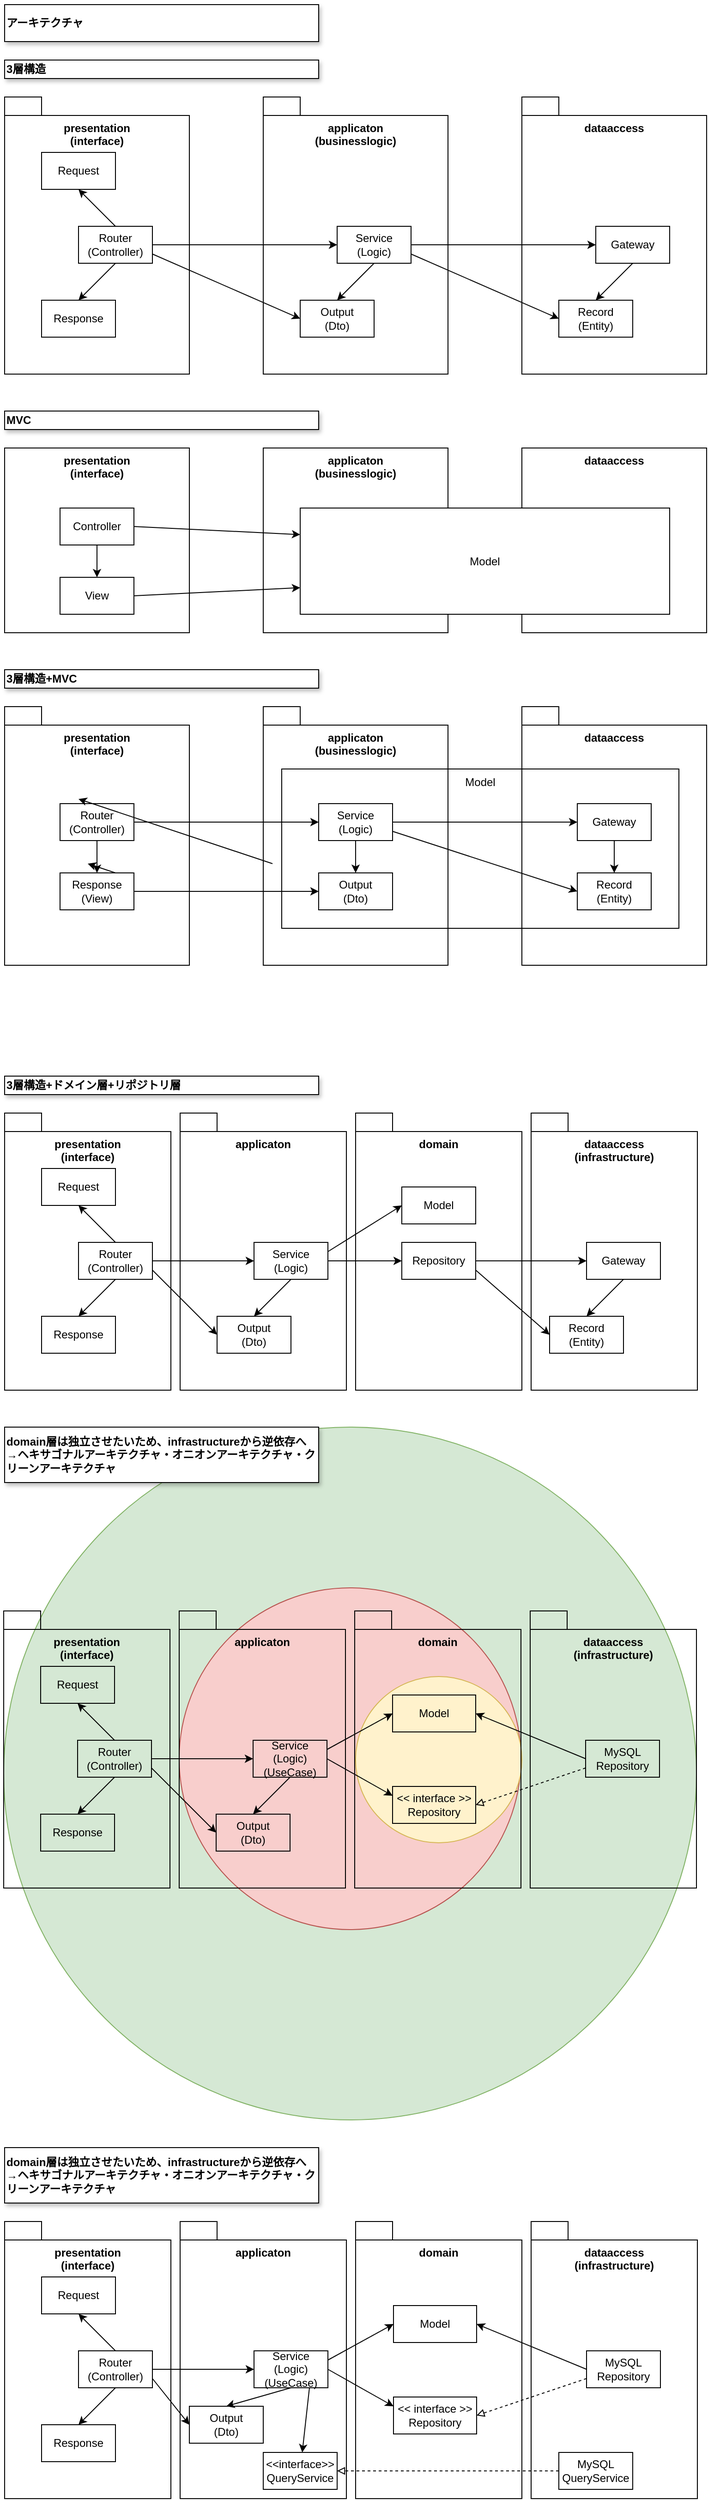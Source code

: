 <mxfile>
    <diagram id="E_QgQkRV4FquugX7nkDo" name="ページ1">
        <mxGraphModel dx="1175" dy="560" grid="1" gridSize="10" guides="1" tooltips="1" connect="1" arrows="1" fold="1" page="1" pageScale="1" pageWidth="827" pageHeight="1169" math="0" shadow="0">
            <root>
                <mxCell id="0"/>
                <mxCell id="1" parent="0"/>
                <mxCell id="136" value="" style="ellipse;whiteSpace=wrap;html=1;aspect=fixed;fillColor=#d5e8d4;strokeColor=#82b366;" parent="1" vertex="1">
                    <mxGeometry x="39" y="1580" width="750" height="750" as="geometry"/>
                </mxCell>
                <mxCell id="135" value="" style="ellipse;whiteSpace=wrap;html=1;aspect=fixed;fillColor=#f8cecc;strokeColor=#b85450;" parent="1" vertex="1">
                    <mxGeometry x="229" y="1754" width="370" height="370" as="geometry"/>
                </mxCell>
                <mxCell id="134" value="" style="ellipse;whiteSpace=wrap;html=1;aspect=fixed;fillColor=#fff2cc;strokeColor=#d6b656;" parent="1" vertex="1">
                    <mxGeometry x="420" y="1850" width="180" height="180" as="geometry"/>
                </mxCell>
                <mxCell id="97" value="domain" style="rounded=0;whiteSpace=wrap;html=1;fillColor=none;verticalAlign=top;fontStyle=1" parent="1" vertex="1">
                    <mxGeometry x="420" y="1260" width="180" height="280" as="geometry"/>
                </mxCell>
                <mxCell id="73" value="&lt;span style=&quot;font-weight: normal;&quot;&gt;Model&lt;br&gt;&lt;/span&gt;" style="rounded=0;whiteSpace=wrap;html=1;fillColor=default;verticalAlign=top;fontStyle=1" parent="1" vertex="1">
                    <mxGeometry x="340" y="867.5" width="430" height="172.5" as="geometry"/>
                </mxCell>
                <mxCell id="2" value="presentation&lt;br&gt;(interface)" style="rounded=0;whiteSpace=wrap;html=1;fillColor=none;verticalAlign=top;fontStyle=1" parent="1" vertex="1">
                    <mxGeometry x="40" y="160" width="200" height="280" as="geometry"/>
                </mxCell>
                <mxCell id="3" value="アーキテクチャ" style="rounded=0;whiteSpace=wrap;html=1;align=left;shadow=1;glass=0;fontStyle=1" parent="1" vertex="1">
                    <mxGeometry x="40" y="40" width="340" height="40" as="geometry"/>
                </mxCell>
                <mxCell id="4" value="" style="rounded=0;whiteSpace=wrap;html=1;fillColor=none;" parent="1" vertex="1">
                    <mxGeometry x="40" y="140" width="40" height="20" as="geometry"/>
                </mxCell>
                <mxCell id="5" value="applicaton&lt;br&gt;(businesslogic)" style="rounded=0;whiteSpace=wrap;html=1;fillColor=none;verticalAlign=top;fontStyle=1" parent="1" vertex="1">
                    <mxGeometry x="320" y="160" width="200" height="280" as="geometry"/>
                </mxCell>
                <mxCell id="6" value="" style="rounded=0;whiteSpace=wrap;html=1;fillColor=none;" parent="1" vertex="1">
                    <mxGeometry x="320" y="140" width="40" height="20" as="geometry"/>
                </mxCell>
                <mxCell id="7" value="dataaccess" style="rounded=0;whiteSpace=wrap;html=1;fillColor=none;verticalAlign=top;fontStyle=1" parent="1" vertex="1">
                    <mxGeometry x="600" y="160" width="200" height="280" as="geometry"/>
                </mxCell>
                <mxCell id="8" value="" style="rounded=0;whiteSpace=wrap;html=1;fillColor=none;" parent="1" vertex="1">
                    <mxGeometry x="600" y="140" width="40" height="20" as="geometry"/>
                </mxCell>
                <mxCell id="9" value="&lt;span style=&quot;font-weight: normal;&quot;&gt;Request&lt;/span&gt;" style="rounded=0;whiteSpace=wrap;html=1;fillColor=none;verticalAlign=middle;fontStyle=1" parent="1" vertex="1">
                    <mxGeometry x="80" y="200" width="80" height="40" as="geometry"/>
                </mxCell>
                <mxCell id="10" value="&lt;span style=&quot;font-weight: normal;&quot;&gt;Router&lt;br&gt;(Controller)&lt;br&gt;&lt;/span&gt;" style="rounded=0;whiteSpace=wrap;html=1;fillColor=none;verticalAlign=middle;fontStyle=1" parent="1" vertex="1">
                    <mxGeometry x="120" y="280" width="80" height="40" as="geometry"/>
                </mxCell>
                <mxCell id="11" value="&lt;span style=&quot;font-weight: normal;&quot;&gt;Response&lt;/span&gt;" style="rounded=0;whiteSpace=wrap;html=1;fillColor=none;verticalAlign=middle;fontStyle=1" parent="1" vertex="1">
                    <mxGeometry x="80" y="360" width="80" height="40" as="geometry"/>
                </mxCell>
                <mxCell id="12" value="&lt;span style=&quot;font-weight: normal;&quot;&gt;Service&lt;br&gt;(Logic)&lt;br&gt;&lt;/span&gt;" style="rounded=0;whiteSpace=wrap;html=1;fillColor=none;verticalAlign=middle;fontStyle=1" parent="1" vertex="1">
                    <mxGeometry x="400" y="280" width="80" height="40" as="geometry"/>
                </mxCell>
                <mxCell id="13" value="&lt;span style=&quot;font-weight: normal;&quot;&gt;Output&lt;br&gt;(Dto)&lt;br&gt;&lt;/span&gt;" style="rounded=0;whiteSpace=wrap;html=1;fillColor=none;verticalAlign=middle;fontStyle=1" parent="1" vertex="1">
                    <mxGeometry x="360" y="360" width="80" height="40" as="geometry"/>
                </mxCell>
                <mxCell id="14" value="" style="endArrow=classic;html=1;entryX=0.5;entryY=1;entryDx=0;entryDy=0;exitX=0.5;exitY=0;exitDx=0;exitDy=0;" parent="1" source="10" target="9" edge="1">
                    <mxGeometry width="50" height="50" relative="1" as="geometry">
                        <mxPoint x="330" y="310" as="sourcePoint"/>
                        <mxPoint x="380" y="260" as="targetPoint"/>
                    </mxGeometry>
                </mxCell>
                <mxCell id="17" value="" style="endArrow=classic;html=1;entryX=0.5;entryY=0;entryDx=0;entryDy=0;exitX=0.5;exitY=1;exitDx=0;exitDy=0;" parent="1" source="10" target="11" edge="1">
                    <mxGeometry width="50" height="50" relative="1" as="geometry">
                        <mxPoint x="170" y="350" as="sourcePoint"/>
                        <mxPoint x="130" y="310" as="targetPoint"/>
                    </mxGeometry>
                </mxCell>
                <mxCell id="18" value="" style="endArrow=classic;html=1;entryX=0;entryY=0.5;entryDx=0;entryDy=0;exitX=1;exitY=0.5;exitDx=0;exitDy=0;" parent="1" source="10" target="12" edge="1">
                    <mxGeometry width="50" height="50" relative="1" as="geometry">
                        <mxPoint x="170" y="330" as="sourcePoint"/>
                        <mxPoint x="130" y="370" as="targetPoint"/>
                    </mxGeometry>
                </mxCell>
                <mxCell id="19" value="" style="endArrow=classic;html=1;entryX=0;entryY=0.5;entryDx=0;entryDy=0;exitX=1;exitY=0.75;exitDx=0;exitDy=0;" parent="1" source="10" target="13" edge="1">
                    <mxGeometry width="50" height="50" relative="1" as="geometry">
                        <mxPoint x="210" y="310" as="sourcePoint"/>
                        <mxPoint x="410" y="310" as="targetPoint"/>
                    </mxGeometry>
                </mxCell>
                <mxCell id="20" value="" style="endArrow=classic;html=1;exitX=0.5;exitY=1;exitDx=0;exitDy=0;" parent="1" source="12" edge="1">
                    <mxGeometry width="50" height="50" relative="1" as="geometry">
                        <mxPoint x="210" y="320" as="sourcePoint"/>
                        <mxPoint x="400" y="360" as="targetPoint"/>
                    </mxGeometry>
                </mxCell>
                <mxCell id="21" value="&lt;span style=&quot;font-weight: normal;&quot;&gt;Gateway&lt;/span&gt;" style="rounded=0;whiteSpace=wrap;html=1;fillColor=none;verticalAlign=middle;fontStyle=1" parent="1" vertex="1">
                    <mxGeometry x="680" y="280" width="80" height="40" as="geometry"/>
                </mxCell>
                <mxCell id="22" value="&lt;span style=&quot;font-weight: normal;&quot;&gt;Record&lt;br&gt;(Entity)&lt;br&gt;&lt;/span&gt;" style="rounded=0;whiteSpace=wrap;html=1;fillColor=none;verticalAlign=middle;fontStyle=1" parent="1" vertex="1">
                    <mxGeometry x="640" y="360" width="80" height="40" as="geometry"/>
                </mxCell>
                <mxCell id="23" value="" style="endArrow=classic;html=1;exitX=1;exitY=0.75;exitDx=0;exitDy=0;entryX=0;entryY=0.5;entryDx=0;entryDy=0;" parent="1" source="12" target="22" edge="1">
                    <mxGeometry width="50" height="50" relative="1" as="geometry">
                        <mxPoint x="450" y="330" as="sourcePoint"/>
                        <mxPoint x="410" y="370" as="targetPoint"/>
                    </mxGeometry>
                </mxCell>
                <mxCell id="24" value="" style="endArrow=classic;html=1;entryX=0;entryY=0.5;entryDx=0;entryDy=0;" parent="1" target="21" edge="1">
                    <mxGeometry width="50" height="50" relative="1" as="geometry">
                        <mxPoint x="480" y="300" as="sourcePoint"/>
                        <mxPoint x="650" y="390" as="targetPoint"/>
                    </mxGeometry>
                </mxCell>
                <mxCell id="25" value="" style="endArrow=classic;html=1;exitX=0.5;exitY=1;exitDx=0;exitDy=0;" parent="1" source="21" edge="1">
                    <mxGeometry width="50" height="50" relative="1" as="geometry">
                        <mxPoint x="490" y="320" as="sourcePoint"/>
                        <mxPoint x="680" y="360" as="targetPoint"/>
                    </mxGeometry>
                </mxCell>
                <mxCell id="26" value="3層構造" style="rounded=0;whiteSpace=wrap;html=1;align=left;shadow=1;glass=0;fontStyle=1" parent="1" vertex="1">
                    <mxGeometry x="40" y="100" width="340" height="20" as="geometry"/>
                </mxCell>
                <mxCell id="27" value="MVC" style="rounded=0;whiteSpace=wrap;html=1;align=left;shadow=1;glass=0;fontStyle=1" parent="1" vertex="1">
                    <mxGeometry x="40" y="480" width="340" height="20" as="geometry"/>
                </mxCell>
                <mxCell id="28" value="presentation&lt;br&gt;(interface)" style="rounded=0;whiteSpace=wrap;html=1;fillColor=none;verticalAlign=top;fontStyle=1" parent="1" vertex="1">
                    <mxGeometry x="40" y="520" width="200" height="200" as="geometry"/>
                </mxCell>
                <mxCell id="29" value="applicaton&lt;br&gt;(businesslogic)" style="rounded=0;whiteSpace=wrap;html=1;fillColor=none;verticalAlign=top;fontStyle=1" parent="1" vertex="1">
                    <mxGeometry x="320" y="520" width="200" height="200" as="geometry"/>
                </mxCell>
                <mxCell id="30" value="dataaccess" style="rounded=0;whiteSpace=wrap;html=1;fillColor=none;verticalAlign=top;fontStyle=1" parent="1" vertex="1">
                    <mxGeometry x="600" y="520" width="200" height="200" as="geometry"/>
                </mxCell>
                <mxCell id="31" value="&lt;span style=&quot;font-weight: normal;&quot;&gt;Controller&lt;/span&gt;" style="rounded=0;whiteSpace=wrap;html=1;fillColor=none;verticalAlign=middle;fontStyle=1" parent="1" vertex="1">
                    <mxGeometry x="100" y="585" width="80" height="40" as="geometry"/>
                </mxCell>
                <mxCell id="32" value="&lt;span style=&quot;font-weight: normal;&quot;&gt;View&lt;br&gt;&lt;/span&gt;" style="rounded=0;whiteSpace=wrap;html=1;fillColor=none;verticalAlign=middle;fontStyle=1" parent="1" vertex="1">
                    <mxGeometry x="100" y="660" width="80" height="40" as="geometry"/>
                </mxCell>
                <mxCell id="34" value="&lt;span style=&quot;font-weight: normal;&quot;&gt;Model&lt;br&gt;&lt;/span&gt;" style="rounded=0;whiteSpace=wrap;html=1;fillColor=default;verticalAlign=middle;fontStyle=1" parent="1" vertex="1">
                    <mxGeometry x="360" y="585" width="400" height="115" as="geometry"/>
                </mxCell>
                <mxCell id="36" value="" style="endArrow=classic;html=1;exitX=0.5;exitY=1;exitDx=0;exitDy=0;" parent="1" source="31" edge="1">
                    <mxGeometry width="50" height="50" relative="1" as="geometry">
                        <mxPoint x="330" y="670" as="sourcePoint"/>
                        <mxPoint x="140" y="660" as="targetPoint"/>
                    </mxGeometry>
                </mxCell>
                <mxCell id="38" value="" style="endArrow=classic;html=1;entryX=0;entryY=0.75;entryDx=0;entryDy=0;exitX=1;exitY=0.5;exitDx=0;exitDy=0;" parent="1" source="32" target="34" edge="1">
                    <mxGeometry width="50" height="50" relative="1" as="geometry">
                        <mxPoint x="170" y="690" as="sourcePoint"/>
                        <mxPoint x="130" y="730" as="targetPoint"/>
                    </mxGeometry>
                </mxCell>
                <mxCell id="39" value="" style="endArrow=classic;html=1;entryX=0;entryY=0.25;entryDx=0;entryDy=0;exitX=1;exitY=0.5;exitDx=0;exitDy=0;" parent="1" source="31" target="34" edge="1">
                    <mxGeometry width="50" height="50" relative="1" as="geometry">
                        <mxPoint x="210" y="670" as="sourcePoint"/>
                        <mxPoint x="410" y="670" as="targetPoint"/>
                    </mxGeometry>
                </mxCell>
                <mxCell id="46" value="presentation&lt;br&gt;(interface)" style="rounded=0;whiteSpace=wrap;html=1;fillColor=none;verticalAlign=top;fontStyle=1" parent="1" vertex="1">
                    <mxGeometry x="40" y="820" width="200" height="260" as="geometry"/>
                </mxCell>
                <mxCell id="47" value="" style="rounded=0;whiteSpace=wrap;html=1;fillColor=none;" parent="1" vertex="1">
                    <mxGeometry x="40" y="800" width="40" height="20" as="geometry"/>
                </mxCell>
                <mxCell id="48" value="applicaton&lt;br&gt;(businesslogic)" style="rounded=0;whiteSpace=wrap;html=1;fillColor=none;verticalAlign=top;fontStyle=1" parent="1" vertex="1">
                    <mxGeometry x="320" y="820" width="200" height="260" as="geometry"/>
                </mxCell>
                <mxCell id="49" value="" style="rounded=0;whiteSpace=wrap;html=1;fillColor=none;" parent="1" vertex="1">
                    <mxGeometry x="320" y="800" width="40" height="20" as="geometry"/>
                </mxCell>
                <mxCell id="50" value="dataaccess" style="rounded=0;whiteSpace=wrap;html=1;fillColor=none;verticalAlign=top;fontStyle=1" parent="1" vertex="1">
                    <mxGeometry x="600" y="820" width="200" height="260" as="geometry"/>
                </mxCell>
                <mxCell id="51" value="" style="rounded=0;whiteSpace=wrap;html=1;fillColor=none;" parent="1" vertex="1">
                    <mxGeometry x="600" y="800" width="40" height="20" as="geometry"/>
                </mxCell>
                <mxCell id="55" value="&lt;span style=&quot;font-weight: normal;&quot;&gt;Service&lt;br&gt;(Logic)&lt;br&gt;&lt;/span&gt;" style="rounded=0;whiteSpace=wrap;html=1;fillColor=none;verticalAlign=middle;fontStyle=1" parent="1" vertex="1">
                    <mxGeometry x="380" y="905" width="80" height="40" as="geometry"/>
                </mxCell>
                <mxCell id="56" value="&lt;span style=&quot;font-weight: normal;&quot;&gt;Output&lt;br&gt;(Dto)&lt;br&gt;&lt;/span&gt;" style="rounded=0;whiteSpace=wrap;html=1;fillColor=none;verticalAlign=middle;fontStyle=1" parent="1" vertex="1">
                    <mxGeometry x="380" y="980" width="80" height="40" as="geometry"/>
                </mxCell>
                <mxCell id="57" value="" style="endArrow=classic;html=1;entryX=0.5;entryY=1;entryDx=0;entryDy=0;exitX=0.5;exitY=0;exitDx=0;exitDy=0;" parent="1" edge="1">
                    <mxGeometry width="50" height="50" relative="1" as="geometry">
                        <mxPoint x="330" y="970" as="sourcePoint"/>
                        <mxPoint x="120" y="900" as="targetPoint"/>
                    </mxGeometry>
                </mxCell>
                <mxCell id="58" value="" style="endArrow=classic;html=1;entryX=0.5;entryY=0;entryDx=0;entryDy=0;exitX=0.5;exitY=1;exitDx=0;exitDy=0;" parent="1" edge="1">
                    <mxGeometry width="50" height="50" relative="1" as="geometry">
                        <mxPoint x="160" y="980" as="sourcePoint"/>
                        <mxPoint x="130" y="970" as="targetPoint"/>
                    </mxGeometry>
                </mxCell>
                <mxCell id="59" value="" style="endArrow=classic;html=1;entryX=0;entryY=0.5;entryDx=0;entryDy=0;exitX=1;exitY=0.5;exitDx=0;exitDy=0;" parent="1" source="71" target="55" edge="1">
                    <mxGeometry width="50" height="50" relative="1" as="geometry">
                        <mxPoint x="200" y="960" as="sourcePoint"/>
                        <mxPoint x="130" y="1030" as="targetPoint"/>
                    </mxGeometry>
                </mxCell>
                <mxCell id="61" value="" style="endArrow=classic;html=1;exitX=0.5;exitY=1;exitDx=0;exitDy=0;" parent="1" source="55" target="56" edge="1">
                    <mxGeometry width="50" height="50" relative="1" as="geometry">
                        <mxPoint x="210" y="980" as="sourcePoint"/>
                        <mxPoint x="400" y="1020" as="targetPoint"/>
                    </mxGeometry>
                </mxCell>
                <mxCell id="60" value="" style="endArrow=classic;html=1;entryX=0;entryY=0.5;entryDx=0;entryDy=0;exitX=1;exitY=0.5;exitDx=0;exitDy=0;" parent="1" source="70" target="56" edge="1">
                    <mxGeometry width="50" height="50" relative="1" as="geometry">
                        <mxPoint x="200" y="970" as="sourcePoint"/>
                        <mxPoint x="410" y="970" as="targetPoint"/>
                    </mxGeometry>
                </mxCell>
                <mxCell id="62" value="&lt;span style=&quot;font-weight: normal;&quot;&gt;Gateway&lt;/span&gt;" style="rounded=0;whiteSpace=wrap;html=1;fillColor=none;verticalAlign=middle;fontStyle=1" parent="1" vertex="1">
                    <mxGeometry x="660" y="905" width="80" height="40" as="geometry"/>
                </mxCell>
                <mxCell id="63" value="&lt;span style=&quot;font-weight: normal;&quot;&gt;Record&lt;br&gt;(Entity)&lt;br&gt;&lt;/span&gt;" style="rounded=0;whiteSpace=wrap;html=1;fillColor=none;verticalAlign=middle;fontStyle=1" parent="1" vertex="1">
                    <mxGeometry x="660" y="980" width="80" height="40" as="geometry"/>
                </mxCell>
                <mxCell id="64" value="" style="endArrow=classic;html=1;exitX=1;exitY=0.75;exitDx=0;exitDy=0;entryX=0;entryY=0.5;entryDx=0;entryDy=0;" parent="1" source="55" target="63" edge="1">
                    <mxGeometry width="50" height="50" relative="1" as="geometry">
                        <mxPoint x="450" y="990" as="sourcePoint"/>
                        <mxPoint x="410" y="1030" as="targetPoint"/>
                    </mxGeometry>
                </mxCell>
                <mxCell id="65" value="" style="endArrow=classic;html=1;entryX=0;entryY=0.5;entryDx=0;entryDy=0;exitX=1;exitY=0.5;exitDx=0;exitDy=0;" parent="1" source="55" target="62" edge="1">
                    <mxGeometry width="50" height="50" relative="1" as="geometry">
                        <mxPoint x="480" y="960" as="sourcePoint"/>
                        <mxPoint x="650" y="1050" as="targetPoint"/>
                    </mxGeometry>
                </mxCell>
                <mxCell id="66" value="" style="endArrow=classic;html=1;exitX=0.5;exitY=1;exitDx=0;exitDy=0;entryX=0.5;entryY=0;entryDx=0;entryDy=0;" parent="1" source="62" target="63" edge="1">
                    <mxGeometry width="50" height="50" relative="1" as="geometry">
                        <mxPoint x="490" y="980" as="sourcePoint"/>
                        <mxPoint x="680" y="1020" as="targetPoint"/>
                    </mxGeometry>
                </mxCell>
                <mxCell id="67" value="3層構造+MVC" style="rounded=0;whiteSpace=wrap;html=1;align=left;shadow=1;glass=0;fontStyle=1" parent="1" vertex="1">
                    <mxGeometry x="40" y="760" width="340" height="20" as="geometry"/>
                </mxCell>
                <mxCell id="70" value="&lt;span style=&quot;font-weight: 400;&quot;&gt;Response&lt;br&gt;&lt;/span&gt;&lt;span style=&quot;font-weight: normal;&quot;&gt;(View)&lt;br&gt;&lt;/span&gt;" style="rounded=0;whiteSpace=wrap;html=1;fillColor=none;verticalAlign=middle;fontStyle=1" parent="1" vertex="1">
                    <mxGeometry x="100" y="980" width="80" height="40" as="geometry"/>
                </mxCell>
                <mxCell id="71" value="&lt;span style=&quot;font-weight: 400;&quot;&gt;Router&lt;/span&gt;&lt;br style=&quot;border-color: var(--border-color); font-weight: 400;&quot;&gt;&lt;span style=&quot;font-weight: 400;&quot;&gt;(Controller)&lt;/span&gt;" style="rounded=0;whiteSpace=wrap;html=1;fillColor=none;verticalAlign=middle;fontStyle=1" parent="1" vertex="1">
                    <mxGeometry x="100" y="905" width="80" height="40" as="geometry"/>
                </mxCell>
                <mxCell id="72" value="" style="endArrow=classic;html=1;exitX=0.5;exitY=1;exitDx=0;exitDy=0;" parent="1" source="71" edge="1">
                    <mxGeometry width="50" height="50" relative="1" as="geometry">
                        <mxPoint x="330" y="990" as="sourcePoint"/>
                        <mxPoint x="140" y="980" as="targetPoint"/>
                    </mxGeometry>
                </mxCell>
                <mxCell id="74" value="presentation&lt;br&gt;(interface)" style="rounded=0;whiteSpace=wrap;html=1;fillColor=none;verticalAlign=top;fontStyle=1" parent="1" vertex="1">
                    <mxGeometry x="40" y="1260" width="180" height="280" as="geometry"/>
                </mxCell>
                <mxCell id="75" value="" style="rounded=0;whiteSpace=wrap;html=1;fillColor=none;" parent="1" vertex="1">
                    <mxGeometry x="40" y="1240" width="40" height="20" as="geometry"/>
                </mxCell>
                <mxCell id="76" value="applicaton" style="rounded=0;whiteSpace=wrap;html=1;fillColor=none;verticalAlign=top;fontStyle=1" parent="1" vertex="1">
                    <mxGeometry x="230" y="1260" width="180" height="280" as="geometry"/>
                </mxCell>
                <mxCell id="77" value="" style="rounded=0;whiteSpace=wrap;html=1;fillColor=none;" parent="1" vertex="1">
                    <mxGeometry x="230" y="1240" width="40" height="20" as="geometry"/>
                </mxCell>
                <mxCell id="78" value="dataaccess&lt;br&gt;(infrastructure)" style="rounded=0;whiteSpace=wrap;html=1;fillColor=none;verticalAlign=top;fontStyle=1" parent="1" vertex="1">
                    <mxGeometry x="610" y="1260" width="180" height="280" as="geometry"/>
                </mxCell>
                <mxCell id="79" value="" style="rounded=0;whiteSpace=wrap;html=1;fillColor=none;" parent="1" vertex="1">
                    <mxGeometry x="610" y="1240" width="40" height="20" as="geometry"/>
                </mxCell>
                <mxCell id="80" value="&lt;span style=&quot;font-weight: normal;&quot;&gt;Request&lt;/span&gt;" style="rounded=0;whiteSpace=wrap;html=1;fillColor=none;verticalAlign=middle;fontStyle=1" parent="1" vertex="1">
                    <mxGeometry x="80" y="1300" width="80" height="40" as="geometry"/>
                </mxCell>
                <mxCell id="81" value="&lt;span style=&quot;font-weight: normal;&quot;&gt;Router&lt;br&gt;(Controller)&lt;br&gt;&lt;/span&gt;" style="rounded=0;whiteSpace=wrap;html=1;fillColor=none;verticalAlign=middle;fontStyle=1" parent="1" vertex="1">
                    <mxGeometry x="120" y="1380" width="80" height="40" as="geometry"/>
                </mxCell>
                <mxCell id="82" value="&lt;span style=&quot;font-weight: normal;&quot;&gt;Response&lt;/span&gt;" style="rounded=0;whiteSpace=wrap;html=1;fillColor=none;verticalAlign=middle;fontStyle=1" parent="1" vertex="1">
                    <mxGeometry x="80" y="1460" width="80" height="40" as="geometry"/>
                </mxCell>
                <mxCell id="83" value="&lt;span style=&quot;font-weight: normal;&quot;&gt;Service&lt;br&gt;(Logic)&lt;br&gt;&lt;/span&gt;" style="rounded=0;whiteSpace=wrap;html=1;fillColor=none;verticalAlign=middle;fontStyle=1" parent="1" vertex="1">
                    <mxGeometry x="310" y="1380" width="80" height="40" as="geometry"/>
                </mxCell>
                <mxCell id="84" value="&lt;span style=&quot;font-weight: normal;&quot;&gt;Output&lt;br&gt;(Dto)&lt;br&gt;&lt;/span&gt;" style="rounded=0;whiteSpace=wrap;html=1;fillColor=none;verticalAlign=middle;fontStyle=1" parent="1" vertex="1">
                    <mxGeometry x="270" y="1460" width="80" height="40" as="geometry"/>
                </mxCell>
                <mxCell id="85" value="" style="endArrow=classic;html=1;entryX=0.5;entryY=1;entryDx=0;entryDy=0;exitX=0.5;exitY=0;exitDx=0;exitDy=0;" parent="1" source="81" target="80" edge="1">
                    <mxGeometry width="50" height="50" relative="1" as="geometry">
                        <mxPoint x="330" y="1410" as="sourcePoint"/>
                        <mxPoint x="380" y="1360" as="targetPoint"/>
                    </mxGeometry>
                </mxCell>
                <mxCell id="86" value="" style="endArrow=classic;html=1;entryX=0.5;entryY=0;entryDx=0;entryDy=0;exitX=0.5;exitY=1;exitDx=0;exitDy=0;" parent="1" source="81" target="82" edge="1">
                    <mxGeometry width="50" height="50" relative="1" as="geometry">
                        <mxPoint x="170" y="1450" as="sourcePoint"/>
                        <mxPoint x="130" y="1410" as="targetPoint"/>
                    </mxGeometry>
                </mxCell>
                <mxCell id="87" value="" style="endArrow=classic;html=1;entryX=0;entryY=0.5;entryDx=0;entryDy=0;exitX=1;exitY=0.5;exitDx=0;exitDy=0;" parent="1" source="81" target="83" edge="1">
                    <mxGeometry width="50" height="50" relative="1" as="geometry">
                        <mxPoint x="170" y="1430" as="sourcePoint"/>
                        <mxPoint x="130" y="1470" as="targetPoint"/>
                    </mxGeometry>
                </mxCell>
                <mxCell id="88" value="" style="endArrow=classic;html=1;entryX=0;entryY=0.5;entryDx=0;entryDy=0;exitX=1;exitY=0.75;exitDx=0;exitDy=0;" parent="1" source="81" target="84" edge="1">
                    <mxGeometry width="50" height="50" relative="1" as="geometry">
                        <mxPoint x="210" y="1410" as="sourcePoint"/>
                        <mxPoint x="410" y="1410" as="targetPoint"/>
                    </mxGeometry>
                </mxCell>
                <mxCell id="89" value="" style="endArrow=classic;html=1;exitX=0.5;exitY=1;exitDx=0;exitDy=0;entryX=0.5;entryY=0;entryDx=0;entryDy=0;" parent="1" source="83" target="84" edge="1">
                    <mxGeometry width="50" height="50" relative="1" as="geometry">
                        <mxPoint x="130" y="1340" as="sourcePoint"/>
                        <mxPoint x="320" y="1380" as="targetPoint"/>
                    </mxGeometry>
                </mxCell>
                <mxCell id="90" value="&lt;span style=&quot;font-weight: normal;&quot;&gt;Gateway&lt;/span&gt;" style="rounded=0;whiteSpace=wrap;html=1;fillColor=none;verticalAlign=middle;fontStyle=1" parent="1" vertex="1">
                    <mxGeometry x="670" y="1380" width="80" height="40" as="geometry"/>
                </mxCell>
                <mxCell id="91" value="&lt;span style=&quot;font-weight: normal;&quot;&gt;Record&lt;br&gt;(Entity)&lt;br&gt;&lt;/span&gt;" style="rounded=0;whiteSpace=wrap;html=1;fillColor=none;verticalAlign=middle;fontStyle=1" parent="1" vertex="1">
                    <mxGeometry x="630" y="1460" width="80" height="40" as="geometry"/>
                </mxCell>
                <mxCell id="92" value="" style="endArrow=classic;html=1;exitX=1;exitY=0.75;exitDx=0;exitDy=0;entryX=0;entryY=0.5;entryDx=0;entryDy=0;" parent="1" source="102" target="91" edge="1">
                    <mxGeometry width="50" height="50" relative="1" as="geometry">
                        <mxPoint x="450" y="1430" as="sourcePoint"/>
                        <mxPoint x="410" y="1470" as="targetPoint"/>
                    </mxGeometry>
                </mxCell>
                <mxCell id="93" value="" style="endArrow=classic;html=1;exitX=1;exitY=0.5;exitDx=0;exitDy=0;" parent="1" source="83" target="102" edge="1">
                    <mxGeometry width="50" height="50" relative="1" as="geometry">
                        <mxPoint x="480" y="1400" as="sourcePoint"/>
                        <mxPoint x="650" y="1490" as="targetPoint"/>
                    </mxGeometry>
                </mxCell>
                <mxCell id="94" value="" style="endArrow=classic;html=1;exitX=0.5;exitY=1;exitDx=0;exitDy=0;" parent="1" source="90" edge="1">
                    <mxGeometry width="50" height="50" relative="1" as="geometry">
                        <mxPoint x="480" y="1420" as="sourcePoint"/>
                        <mxPoint x="670" y="1460" as="targetPoint"/>
                    </mxGeometry>
                </mxCell>
                <mxCell id="95" value="3層構造+ドメイン層+リポジトリ層" style="rounded=0;whiteSpace=wrap;html=1;align=left;shadow=1;glass=0;fontStyle=1" parent="1" vertex="1">
                    <mxGeometry x="40" y="1200" width="340" height="20" as="geometry"/>
                </mxCell>
                <mxCell id="96" value="" style="rounded=0;whiteSpace=wrap;html=1;fillColor=none;" parent="1" vertex="1">
                    <mxGeometry x="420" y="1240" width="40" height="20" as="geometry"/>
                </mxCell>
                <mxCell id="100" value="&lt;span style=&quot;font-weight: normal;&quot;&gt;Model&lt;br&gt;&lt;/span&gt;" style="rounded=0;whiteSpace=wrap;html=1;fillColor=none;verticalAlign=middle;fontStyle=1" parent="1" vertex="1">
                    <mxGeometry x="470" y="1320" width="80" height="40" as="geometry"/>
                </mxCell>
                <mxCell id="101" value="" style="endArrow=classic;html=1;exitX=1;exitY=0.25;exitDx=0;exitDy=0;entryX=0;entryY=0.5;entryDx=0;entryDy=0;" parent="1" source="83" target="100" edge="1">
                    <mxGeometry width="50" height="50" relative="1" as="geometry">
                        <mxPoint x="400" y="1420" as="sourcePoint"/>
                        <mxPoint x="660" y="1490" as="targetPoint"/>
                    </mxGeometry>
                </mxCell>
                <mxCell id="102" value="&lt;span style=&quot;font-weight: normal;&quot;&gt;Repository&lt;br&gt;&lt;/span&gt;" style="rounded=0;whiteSpace=wrap;html=1;fillColor=none;verticalAlign=middle;fontStyle=1" parent="1" vertex="1">
                    <mxGeometry x="470" y="1380" width="80" height="40" as="geometry"/>
                </mxCell>
                <mxCell id="103" value="" style="endArrow=classic;html=1;exitX=1;exitY=0.5;exitDx=0;exitDy=0;entryX=0;entryY=0.5;entryDx=0;entryDy=0;" parent="1" source="102" target="90" edge="1">
                    <mxGeometry width="50" height="50" relative="1" as="geometry">
                        <mxPoint x="400" y="1410.0" as="sourcePoint"/>
                        <mxPoint x="480" y="1410.0" as="targetPoint"/>
                    </mxGeometry>
                </mxCell>
                <mxCell id="104" value="domain層は独立させたいため、infrastructureから逆依存へ&lt;br&gt;→ヘキサゴナルアーキテクチャ・オニオンアーキテクチャ・クリーンアーキテクチャ" style="rounded=0;whiteSpace=wrap;html=1;align=left;shadow=1;glass=0;fontStyle=1" parent="1" vertex="1">
                    <mxGeometry x="40" y="1580" width="340" height="60" as="geometry"/>
                </mxCell>
                <mxCell id="105" value="domain" style="rounded=0;whiteSpace=wrap;html=1;fillColor=none;verticalAlign=top;fontStyle=1" parent="1" vertex="1">
                    <mxGeometry x="419" y="1799" width="180" height="280" as="geometry"/>
                </mxCell>
                <mxCell id="106" value="presentation&lt;br&gt;(interface)" style="rounded=0;whiteSpace=wrap;html=1;fillColor=none;verticalAlign=top;fontStyle=1" parent="1" vertex="1">
                    <mxGeometry x="39" y="1799" width="180" height="280" as="geometry"/>
                </mxCell>
                <mxCell id="107" value="" style="rounded=0;whiteSpace=wrap;html=1;fillColor=none;" parent="1" vertex="1">
                    <mxGeometry x="39" y="1779" width="40" height="20" as="geometry"/>
                </mxCell>
                <mxCell id="108" value="applicaton" style="rounded=0;whiteSpace=wrap;html=1;fillColor=none;verticalAlign=top;fontStyle=1" parent="1" vertex="1">
                    <mxGeometry x="229" y="1799" width="180" height="280" as="geometry"/>
                </mxCell>
                <mxCell id="109" value="" style="rounded=0;whiteSpace=wrap;html=1;fillColor=none;" parent="1" vertex="1">
                    <mxGeometry x="229" y="1779" width="40" height="20" as="geometry"/>
                </mxCell>
                <mxCell id="110" value="dataaccess&lt;br&gt;(infrastructure)" style="rounded=0;whiteSpace=wrap;html=1;fillColor=none;verticalAlign=top;fontStyle=1" parent="1" vertex="1">
                    <mxGeometry x="609" y="1799" width="180" height="280" as="geometry"/>
                </mxCell>
                <mxCell id="111" value="" style="rounded=0;whiteSpace=wrap;html=1;fillColor=none;" parent="1" vertex="1">
                    <mxGeometry x="609" y="1779" width="40" height="20" as="geometry"/>
                </mxCell>
                <mxCell id="112" value="&lt;span style=&quot;font-weight: normal;&quot;&gt;Request&lt;/span&gt;" style="rounded=0;whiteSpace=wrap;html=1;fillColor=none;verticalAlign=middle;fontStyle=1" parent="1" vertex="1">
                    <mxGeometry x="79" y="1839" width="80" height="40" as="geometry"/>
                </mxCell>
                <mxCell id="113" value="&lt;span style=&quot;font-weight: normal;&quot;&gt;Router&lt;br&gt;(Controller)&lt;br&gt;&lt;/span&gt;" style="rounded=0;whiteSpace=wrap;html=1;fillColor=none;verticalAlign=middle;fontStyle=1" parent="1" vertex="1">
                    <mxGeometry x="119" y="1919" width="80" height="40" as="geometry"/>
                </mxCell>
                <mxCell id="114" value="&lt;span style=&quot;font-weight: normal;&quot;&gt;Response&lt;/span&gt;" style="rounded=0;whiteSpace=wrap;html=1;fillColor=none;verticalAlign=middle;fontStyle=1" parent="1" vertex="1">
                    <mxGeometry x="79" y="1999" width="80" height="40" as="geometry"/>
                </mxCell>
                <mxCell id="115" value="&lt;span style=&quot;font-weight: normal;&quot;&gt;Service&lt;br&gt;(Logic)&lt;br&gt;(UseCase)&lt;br&gt;&lt;/span&gt;" style="rounded=0;whiteSpace=wrap;html=1;fillColor=none;verticalAlign=middle;fontStyle=1" parent="1" vertex="1">
                    <mxGeometry x="309" y="1919" width="80" height="40" as="geometry"/>
                </mxCell>
                <mxCell id="116" value="&lt;span style=&quot;font-weight: normal;&quot;&gt;Output&lt;br&gt;(Dto)&lt;br&gt;&lt;/span&gt;" style="rounded=0;whiteSpace=wrap;html=1;fillColor=none;verticalAlign=middle;fontStyle=1" parent="1" vertex="1">
                    <mxGeometry x="269" y="1999" width="80" height="40" as="geometry"/>
                </mxCell>
                <mxCell id="117" value="" style="endArrow=classic;html=1;entryX=0.5;entryY=1;entryDx=0;entryDy=0;exitX=0.5;exitY=0;exitDx=0;exitDy=0;" parent="1" source="113" target="112" edge="1">
                    <mxGeometry width="50" height="50" relative="1" as="geometry">
                        <mxPoint x="329" y="1949" as="sourcePoint"/>
                        <mxPoint x="379" y="1899" as="targetPoint"/>
                    </mxGeometry>
                </mxCell>
                <mxCell id="118" value="" style="endArrow=classic;html=1;entryX=0.5;entryY=0;entryDx=0;entryDy=0;exitX=0.5;exitY=1;exitDx=0;exitDy=0;" parent="1" source="113" target="114" edge="1">
                    <mxGeometry width="50" height="50" relative="1" as="geometry">
                        <mxPoint x="169" y="1989" as="sourcePoint"/>
                        <mxPoint x="129" y="1949" as="targetPoint"/>
                    </mxGeometry>
                </mxCell>
                <mxCell id="119" value="" style="endArrow=classic;html=1;entryX=0;entryY=0.5;entryDx=0;entryDy=0;exitX=1;exitY=0.5;exitDx=0;exitDy=0;" parent="1" source="113" target="115" edge="1">
                    <mxGeometry width="50" height="50" relative="1" as="geometry">
                        <mxPoint x="169" y="1969" as="sourcePoint"/>
                        <mxPoint x="129" y="2009" as="targetPoint"/>
                    </mxGeometry>
                </mxCell>
                <mxCell id="120" value="" style="endArrow=classic;html=1;entryX=0;entryY=0.5;entryDx=0;entryDy=0;exitX=1;exitY=0.75;exitDx=0;exitDy=0;" parent="1" source="113" target="116" edge="1">
                    <mxGeometry width="50" height="50" relative="1" as="geometry">
                        <mxPoint x="209" y="1949" as="sourcePoint"/>
                        <mxPoint x="409" y="1949" as="targetPoint"/>
                    </mxGeometry>
                </mxCell>
                <mxCell id="121" value="" style="endArrow=classic;html=1;exitX=0.5;exitY=1;exitDx=0;exitDy=0;entryX=0.5;entryY=0;entryDx=0;entryDy=0;" parent="1" source="115" target="116" edge="1">
                    <mxGeometry width="50" height="50" relative="1" as="geometry">
                        <mxPoint x="129" y="1879" as="sourcePoint"/>
                        <mxPoint x="319" y="1919" as="targetPoint"/>
                    </mxGeometry>
                </mxCell>
                <mxCell id="132" style="edgeStyle=none;html=1;exitX=0;exitY=0.75;exitDx=0;exitDy=0;entryX=1;entryY=0.5;entryDx=0;entryDy=0;dashed=1;endArrow=block;endFill=0;" parent="1" source="122" target="130" edge="1">
                    <mxGeometry relative="1" as="geometry"/>
                </mxCell>
                <mxCell id="122" value="&lt;span style=&quot;font-weight: normal;&quot;&gt;MySQL&lt;br&gt;Repository&lt;br&gt;&lt;/span&gt;" style="rounded=0;whiteSpace=wrap;html=1;fillColor=none;verticalAlign=middle;fontStyle=1" parent="1" vertex="1">
                    <mxGeometry x="669" y="1919" width="80" height="40" as="geometry"/>
                </mxCell>
                <mxCell id="125" value="" style="endArrow=classic;html=1;exitX=1;exitY=0.5;exitDx=0;exitDy=0;entryX=0;entryY=0.25;entryDx=0;entryDy=0;" parent="1" source="115" target="130" edge="1">
                    <mxGeometry width="50" height="50" relative="1" as="geometry">
                        <mxPoint x="479" y="1939" as="sourcePoint"/>
                        <mxPoint x="649" y="2029" as="targetPoint"/>
                    </mxGeometry>
                </mxCell>
                <mxCell id="127" value="" style="rounded=0;whiteSpace=wrap;html=1;fillColor=none;" parent="1" vertex="1">
                    <mxGeometry x="419" y="1779" width="40" height="20" as="geometry"/>
                </mxCell>
                <mxCell id="128" value="&lt;span style=&quot;font-weight: normal;&quot;&gt;Model&lt;br&gt;&lt;/span&gt;" style="rounded=0;whiteSpace=wrap;html=1;fillColor=none;verticalAlign=middle;fontStyle=1" parent="1" vertex="1">
                    <mxGeometry x="460" y="1870" width="90" height="40" as="geometry"/>
                </mxCell>
                <mxCell id="129" value="" style="endArrow=classic;html=1;exitX=1;exitY=0.25;exitDx=0;exitDy=0;entryX=0;entryY=0.5;entryDx=0;entryDy=0;" parent="1" source="115" target="128" edge="1">
                    <mxGeometry width="50" height="50" relative="1" as="geometry">
                        <mxPoint x="399" y="1959" as="sourcePoint"/>
                        <mxPoint x="659" y="2029" as="targetPoint"/>
                    </mxGeometry>
                </mxCell>
                <mxCell id="130" value="&lt;span style=&quot;font-weight: normal;&quot;&gt;&amp;lt;&amp;lt; interface &amp;gt;&amp;gt;&lt;br&gt;Repository&lt;br&gt;&lt;/span&gt;" style="rounded=0;whiteSpace=wrap;html=1;fillColor=none;verticalAlign=middle;fontStyle=1" parent="1" vertex="1">
                    <mxGeometry x="460" y="1969" width="90" height="40" as="geometry"/>
                </mxCell>
                <mxCell id="131" value="" style="endArrow=classic;html=1;exitX=0;exitY=0.5;exitDx=0;exitDy=0;entryX=1;entryY=0.5;entryDx=0;entryDy=0;" parent="1" source="122" target="128" edge="1">
                    <mxGeometry width="50" height="50" relative="1" as="geometry">
                        <mxPoint x="399" y="1949.0" as="sourcePoint"/>
                        <mxPoint x="479" y="1949.0" as="targetPoint"/>
                    </mxGeometry>
                </mxCell>
                <mxCell id="139" value="domain層は独立させたいため、infrastructureから逆依存へ&lt;br&gt;→ヘキサゴナルアーキテクチャ・オニオンアーキテクチャ・クリーンアーキテクチャ" style="rounded=0;whiteSpace=wrap;html=1;align=left;shadow=1;glass=0;fontStyle=1" vertex="1" parent="1">
                    <mxGeometry x="40" y="2360" width="340" height="60" as="geometry"/>
                </mxCell>
                <mxCell id="140" value="domain" style="rounded=0;whiteSpace=wrap;html=1;fillColor=none;verticalAlign=top;fontStyle=1" vertex="1" parent="1">
                    <mxGeometry x="420" y="2460" width="180" height="280" as="geometry"/>
                </mxCell>
                <mxCell id="141" value="presentation&lt;br&gt;(interface)" style="rounded=0;whiteSpace=wrap;html=1;fillColor=none;verticalAlign=top;fontStyle=1" vertex="1" parent="1">
                    <mxGeometry x="40" y="2460" width="180" height="280" as="geometry"/>
                </mxCell>
                <mxCell id="142" value="" style="rounded=0;whiteSpace=wrap;html=1;fillColor=none;" vertex="1" parent="1">
                    <mxGeometry x="40" y="2440" width="40" height="20" as="geometry"/>
                </mxCell>
                <mxCell id="143" value="applicaton" style="rounded=0;whiteSpace=wrap;html=1;fillColor=none;verticalAlign=top;fontStyle=1" vertex="1" parent="1">
                    <mxGeometry x="230" y="2460" width="180" height="280" as="geometry"/>
                </mxCell>
                <mxCell id="144" value="" style="rounded=0;whiteSpace=wrap;html=1;fillColor=none;" vertex="1" parent="1">
                    <mxGeometry x="230" y="2440" width="40" height="20" as="geometry"/>
                </mxCell>
                <mxCell id="145" value="dataaccess&lt;br&gt;(infrastructure)" style="rounded=0;whiteSpace=wrap;html=1;fillColor=none;verticalAlign=top;fontStyle=1" vertex="1" parent="1">
                    <mxGeometry x="610" y="2460" width="180" height="280" as="geometry"/>
                </mxCell>
                <mxCell id="146" value="" style="rounded=0;whiteSpace=wrap;html=1;fillColor=none;" vertex="1" parent="1">
                    <mxGeometry x="610" y="2440" width="40" height="20" as="geometry"/>
                </mxCell>
                <mxCell id="147" value="&lt;span style=&quot;font-weight: normal;&quot;&gt;Request&lt;/span&gt;" style="rounded=0;whiteSpace=wrap;html=1;fillColor=none;verticalAlign=middle;fontStyle=1" vertex="1" parent="1">
                    <mxGeometry x="80" y="2500" width="80" height="40" as="geometry"/>
                </mxCell>
                <mxCell id="148" value="&lt;span style=&quot;font-weight: normal;&quot;&gt;Router&lt;br&gt;(Controller)&lt;br&gt;&lt;/span&gt;" style="rounded=0;whiteSpace=wrap;html=1;fillColor=none;verticalAlign=middle;fontStyle=1" vertex="1" parent="1">
                    <mxGeometry x="120" y="2580" width="80" height="40" as="geometry"/>
                </mxCell>
                <mxCell id="149" value="&lt;span style=&quot;font-weight: normal;&quot;&gt;Response&lt;/span&gt;" style="rounded=0;whiteSpace=wrap;html=1;fillColor=none;verticalAlign=middle;fontStyle=1" vertex="1" parent="1">
                    <mxGeometry x="80" y="2660" width="80" height="40" as="geometry"/>
                </mxCell>
                <mxCell id="166" style="edgeStyle=none;html=1;exitX=0.75;exitY=1;exitDx=0;exitDy=0;" edge="1" parent="1" source="150" target="165">
                    <mxGeometry relative="1" as="geometry"/>
                </mxCell>
                <mxCell id="150" value="&lt;span style=&quot;font-weight: 400;&quot;&gt;Service&lt;/span&gt;&lt;br style=&quot;border-color: var(--border-color); font-weight: 400;&quot;&gt;&lt;span style=&quot;font-weight: 400;&quot;&gt;(Logic)&lt;/span&gt;&lt;br style=&quot;border-color: var(--border-color); font-weight: 400;&quot;&gt;&lt;span style=&quot;font-weight: 400;&quot;&gt;(UseCase)&lt;/span&gt;&lt;span style=&quot;font-weight: normal;&quot;&gt;&lt;br&gt;&lt;/span&gt;" style="rounded=0;whiteSpace=wrap;html=1;fillColor=none;verticalAlign=middle;fontStyle=1" vertex="1" parent="1">
                    <mxGeometry x="310" y="2580" width="80" height="40" as="geometry"/>
                </mxCell>
                <mxCell id="151" value="&lt;span style=&quot;font-weight: normal;&quot;&gt;Output&lt;br&gt;(Dto)&lt;br&gt;&lt;/span&gt;" style="rounded=0;whiteSpace=wrap;html=1;fillColor=none;verticalAlign=middle;fontStyle=1" vertex="1" parent="1">
                    <mxGeometry x="240" y="2640" width="80" height="40" as="geometry"/>
                </mxCell>
                <mxCell id="152" value="" style="endArrow=classic;html=1;entryX=0.5;entryY=1;entryDx=0;entryDy=0;exitX=0.5;exitY=0;exitDx=0;exitDy=0;" edge="1" parent="1" source="148" target="147">
                    <mxGeometry width="50" height="50" relative="1" as="geometry">
                        <mxPoint x="330" y="2610" as="sourcePoint"/>
                        <mxPoint x="380" y="2560" as="targetPoint"/>
                    </mxGeometry>
                </mxCell>
                <mxCell id="153" value="" style="endArrow=classic;html=1;entryX=0.5;entryY=0;entryDx=0;entryDy=0;exitX=0.5;exitY=1;exitDx=0;exitDy=0;" edge="1" parent="1" source="148" target="149">
                    <mxGeometry width="50" height="50" relative="1" as="geometry">
                        <mxPoint x="170" y="2650" as="sourcePoint"/>
                        <mxPoint x="130" y="2610" as="targetPoint"/>
                    </mxGeometry>
                </mxCell>
                <mxCell id="154" value="" style="endArrow=classic;html=1;entryX=0;entryY=0.5;entryDx=0;entryDy=0;exitX=1;exitY=0.5;exitDx=0;exitDy=0;" edge="1" parent="1" source="148" target="150">
                    <mxGeometry width="50" height="50" relative="1" as="geometry">
                        <mxPoint x="170" y="2630" as="sourcePoint"/>
                        <mxPoint x="130" y="2670" as="targetPoint"/>
                    </mxGeometry>
                </mxCell>
                <mxCell id="155" value="" style="endArrow=classic;html=1;entryX=0;entryY=0.5;entryDx=0;entryDy=0;exitX=1;exitY=0.75;exitDx=0;exitDy=0;" edge="1" parent="1" source="148" target="151">
                    <mxGeometry width="50" height="50" relative="1" as="geometry">
                        <mxPoint x="210" y="2610" as="sourcePoint"/>
                        <mxPoint x="410" y="2610" as="targetPoint"/>
                    </mxGeometry>
                </mxCell>
                <mxCell id="156" value="" style="endArrow=classic;html=1;exitX=0.5;exitY=1;exitDx=0;exitDy=0;entryX=0.5;entryY=0;entryDx=0;entryDy=0;" edge="1" parent="1" source="150" target="151">
                    <mxGeometry width="50" height="50" relative="1" as="geometry">
                        <mxPoint x="130" y="2540" as="sourcePoint"/>
                        <mxPoint x="320" y="2580" as="targetPoint"/>
                    </mxGeometry>
                </mxCell>
                <mxCell id="157" style="edgeStyle=none;html=1;exitX=0;exitY=0.75;exitDx=0;exitDy=0;entryX=1;entryY=0.5;entryDx=0;entryDy=0;dashed=1;endArrow=block;endFill=0;" edge="1" parent="1" source="158" target="163">
                    <mxGeometry relative="1" as="geometry"/>
                </mxCell>
                <mxCell id="158" value="&lt;span style=&quot;font-weight: normal;&quot;&gt;MySQL&lt;br&gt;Repository&lt;br&gt;&lt;/span&gt;" style="rounded=0;whiteSpace=wrap;html=1;fillColor=none;verticalAlign=middle;fontStyle=1" vertex="1" parent="1">
                    <mxGeometry x="670" y="2580" width="80" height="40" as="geometry"/>
                </mxCell>
                <mxCell id="159" value="" style="endArrow=classic;html=1;exitX=1;exitY=0.5;exitDx=0;exitDy=0;entryX=0;entryY=0.25;entryDx=0;entryDy=0;" edge="1" parent="1" source="150" target="163">
                    <mxGeometry width="50" height="50" relative="1" as="geometry">
                        <mxPoint x="480" y="2600" as="sourcePoint"/>
                        <mxPoint x="650" y="2690" as="targetPoint"/>
                    </mxGeometry>
                </mxCell>
                <mxCell id="160" value="" style="rounded=0;whiteSpace=wrap;html=1;fillColor=none;" vertex="1" parent="1">
                    <mxGeometry x="420" y="2440" width="40" height="20" as="geometry"/>
                </mxCell>
                <mxCell id="161" value="&lt;span style=&quot;font-weight: normal;&quot;&gt;Model&lt;br&gt;&lt;/span&gt;" style="rounded=0;whiteSpace=wrap;html=1;fillColor=none;verticalAlign=middle;fontStyle=1" vertex="1" parent="1">
                    <mxGeometry x="461" y="2531" width="90" height="40" as="geometry"/>
                </mxCell>
                <mxCell id="162" value="" style="endArrow=classic;html=1;exitX=1;exitY=0.25;exitDx=0;exitDy=0;entryX=0;entryY=0.5;entryDx=0;entryDy=0;" edge="1" parent="1" source="150" target="161">
                    <mxGeometry width="50" height="50" relative="1" as="geometry">
                        <mxPoint x="400" y="2620" as="sourcePoint"/>
                        <mxPoint x="660" y="2690" as="targetPoint"/>
                    </mxGeometry>
                </mxCell>
                <mxCell id="163" value="&lt;span style=&quot;font-weight: normal;&quot;&gt;&amp;lt;&amp;lt; interface &amp;gt;&amp;gt;&lt;br&gt;Repository&lt;br&gt;&lt;/span&gt;" style="rounded=0;whiteSpace=wrap;html=1;fillColor=none;verticalAlign=middle;fontStyle=1" vertex="1" parent="1">
                    <mxGeometry x="461" y="2630" width="90" height="40" as="geometry"/>
                </mxCell>
                <mxCell id="164" value="" style="endArrow=classic;html=1;exitX=0;exitY=0.5;exitDx=0;exitDy=0;entryX=1;entryY=0.5;entryDx=0;entryDy=0;" edge="1" parent="1" source="158" target="161">
                    <mxGeometry width="50" height="50" relative="1" as="geometry">
                        <mxPoint x="400" y="2610" as="sourcePoint"/>
                        <mxPoint x="480" y="2610" as="targetPoint"/>
                    </mxGeometry>
                </mxCell>
                <mxCell id="165" value="&lt;span style=&quot;font-weight: normal;&quot;&gt;&amp;lt;&amp;lt;interface&amp;gt;&amp;gt;&lt;br&gt;QueryService&lt;br&gt;&lt;/span&gt;" style="rounded=0;whiteSpace=wrap;html=1;fillColor=none;verticalAlign=middle;fontStyle=1" vertex="1" parent="1">
                    <mxGeometry x="320" y="2690" width="80" height="40" as="geometry"/>
                </mxCell>
                <mxCell id="167" value="&lt;span style=&quot;font-weight: normal;&quot;&gt;MySQL&lt;br&gt;QueryService&lt;br&gt;&lt;/span&gt;" style="rounded=0;whiteSpace=wrap;html=1;fillColor=none;verticalAlign=middle;fontStyle=1" vertex="1" parent="1">
                    <mxGeometry x="640" y="2690" width="80" height="40" as="geometry"/>
                </mxCell>
                <mxCell id="168" style="edgeStyle=none;html=1;exitX=0;exitY=0.5;exitDx=0;exitDy=0;entryX=1;entryY=0.5;entryDx=0;entryDy=0;dashed=1;endArrow=block;endFill=0;" edge="1" parent="1" source="167" target="165">
                    <mxGeometry relative="1" as="geometry">
                        <mxPoint x="680" y="2620" as="sourcePoint"/>
                        <mxPoint x="561" y="2660" as="targetPoint"/>
                    </mxGeometry>
                </mxCell>
            </root>
        </mxGraphModel>
    </diagram>
</mxfile>
